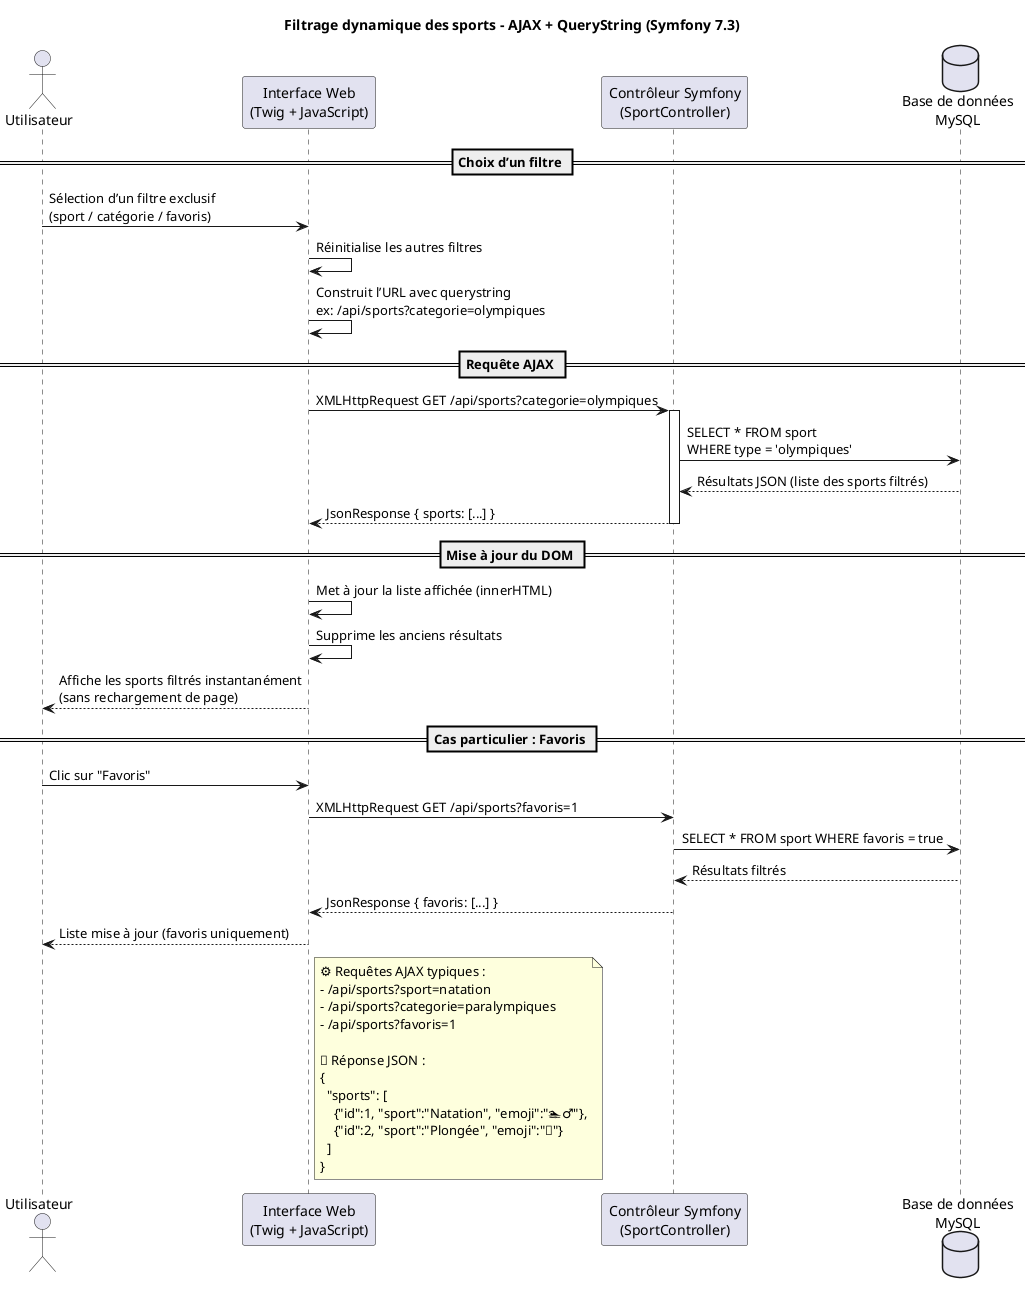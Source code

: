 @startuml
title Filtrage dynamique des sports - AJAX + QueryString (Symfony 7.3)

actor Utilisateur as U
participant "Interface Web\n(Twig + JavaScript)" as FE
participant "Contrôleur Symfony\n(SportController)" as BE
database "Base de données\nMySQL" as DB

== Choix d’un filtre ==
U -> FE : Sélection d’un filtre exclusif\n(sport / catégorie / favoris)
FE -> FE : Réinitialise les autres filtres
FE -> FE : Construit l’URL avec querystring\nex: /api/sports?categorie=olympiques

== Requête AJAX ==
FE -> BE : XMLHttpRequest GET /api/sports?categorie=olympiques
activate BE

BE -> DB : SELECT * FROM sport\nWHERE type = 'olympiques'
DB --> BE : Résultats JSON (liste des sports filtrés)
BE --> FE : JsonResponse { sports: [...] }
deactivate BE

== Mise à jour du DOM ==
FE -> FE : Met à jour la liste affichée (innerHTML)
FE -> FE : Supprime les anciens résultats
FE --> U : Affiche les sports filtrés instantanément\n(sans rechargement de page)

== Cas particulier : Favoris ==
U -> FE : Clic sur "Favoris"
FE -> BE : XMLHttpRequest GET /api/sports?favoris=1
BE -> DB : SELECT * FROM sport WHERE favoris = true
DB --> BE : Résultats filtrés
BE --> FE : JsonResponse { favoris: [...] }
FE --> U : Liste mise à jour (favoris uniquement)

note right of FE
  ⚙️ Requêtes AJAX typiques :
  - /api/sports?sport=natation
  - /api/sports?categorie=paralympiques
  - /api/sports?favoris=1

  💬 Réponse JSON :
  {
    "sports": [
      {"id":1, "sport":"Natation", "emoji":"🏊‍♂️"},
      {"id":2, "sport":"Plongée", "emoji":"🤿"}
    ]
  }
end note

@enduml
